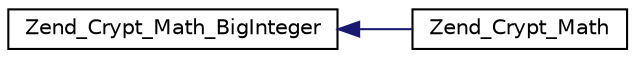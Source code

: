 digraph G
{
  edge [fontname="Helvetica",fontsize="10",labelfontname="Helvetica",labelfontsize="10"];
  node [fontname="Helvetica",fontsize="10",shape=record];
  rankdir="LR";
  Node1 [label="Zend_Crypt_Math_BigInteger",height=0.2,width=0.4,color="black", fillcolor="white", style="filled",URL="$class_zend___crypt___math___big_integer.html"];
  Node1 -> Node2 [dir="back",color="midnightblue",fontsize="10",style="solid",fontname="Helvetica"];
  Node2 [label="Zend_Crypt_Math",height=0.2,width=0.4,color="black", fillcolor="white", style="filled",URL="$class_zend___crypt___math.html"];
}
